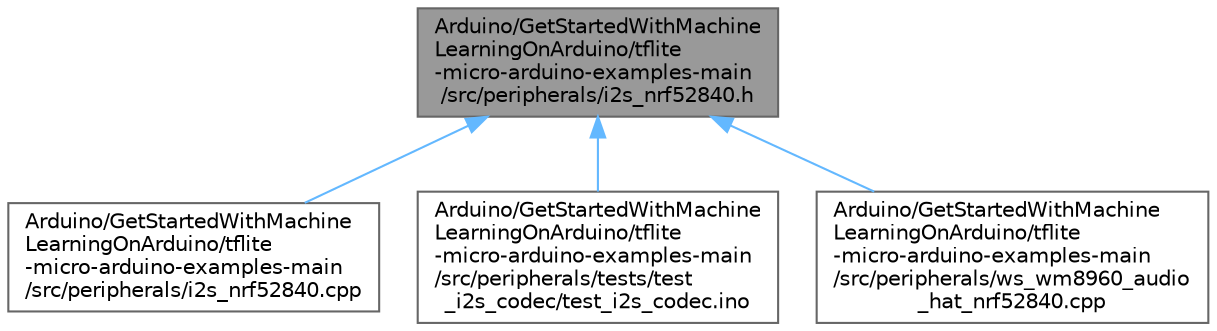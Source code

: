 digraph "Arduino/GetStartedWithMachineLearningOnArduino/tflite-micro-arduino-examples-main/src/peripherals/i2s_nrf52840.h"
{
 // LATEX_PDF_SIZE
  bgcolor="transparent";
  edge [fontname=Helvetica,fontsize=10,labelfontname=Helvetica,labelfontsize=10];
  node [fontname=Helvetica,fontsize=10,shape=box,height=0.2,width=0.4];
  Node1 [id="Node000001",label="Arduino/GetStartedWithMachine\lLearningOnArduino/tflite\l-micro-arduino-examples-main\l/src/peripherals/i2s_nrf52840.h",height=0.2,width=0.4,color="gray40", fillcolor="grey60", style="filled", fontcolor="black",tooltip=" "];
  Node1 -> Node2 [id="edge4_Node000001_Node000002",dir="back",color="steelblue1",style="solid",tooltip=" "];
  Node2 [id="Node000002",label="Arduino/GetStartedWithMachine\lLearningOnArduino/tflite\l-micro-arduino-examples-main\l/src/peripherals/i2s_nrf52840.cpp",height=0.2,width=0.4,color="grey40", fillcolor="white", style="filled",URL="$i2s__nrf52840_8cpp.html",tooltip=" "];
  Node1 -> Node3 [id="edge5_Node000001_Node000003",dir="back",color="steelblue1",style="solid",tooltip=" "];
  Node3 [id="Node000003",label="Arduino/GetStartedWithMachine\lLearningOnArduino/tflite\l-micro-arduino-examples-main\l/src/peripherals/tests/test\l_i2s_codec/test_i2s_codec.ino",height=0.2,width=0.4,color="grey40", fillcolor="white", style="filled",URL="$test__i2s__codec_8ino.html",tooltip=" "];
  Node1 -> Node4 [id="edge6_Node000001_Node000004",dir="back",color="steelblue1",style="solid",tooltip=" "];
  Node4 [id="Node000004",label="Arduino/GetStartedWithMachine\lLearningOnArduino/tflite\l-micro-arduino-examples-main\l/src/peripherals/ws_wm8960_audio\l_hat_nrf52840.cpp",height=0.2,width=0.4,color="grey40", fillcolor="white", style="filled",URL="$ws__wm8960__audio__hat__nrf52840_8cpp.html",tooltip=" "];
}
